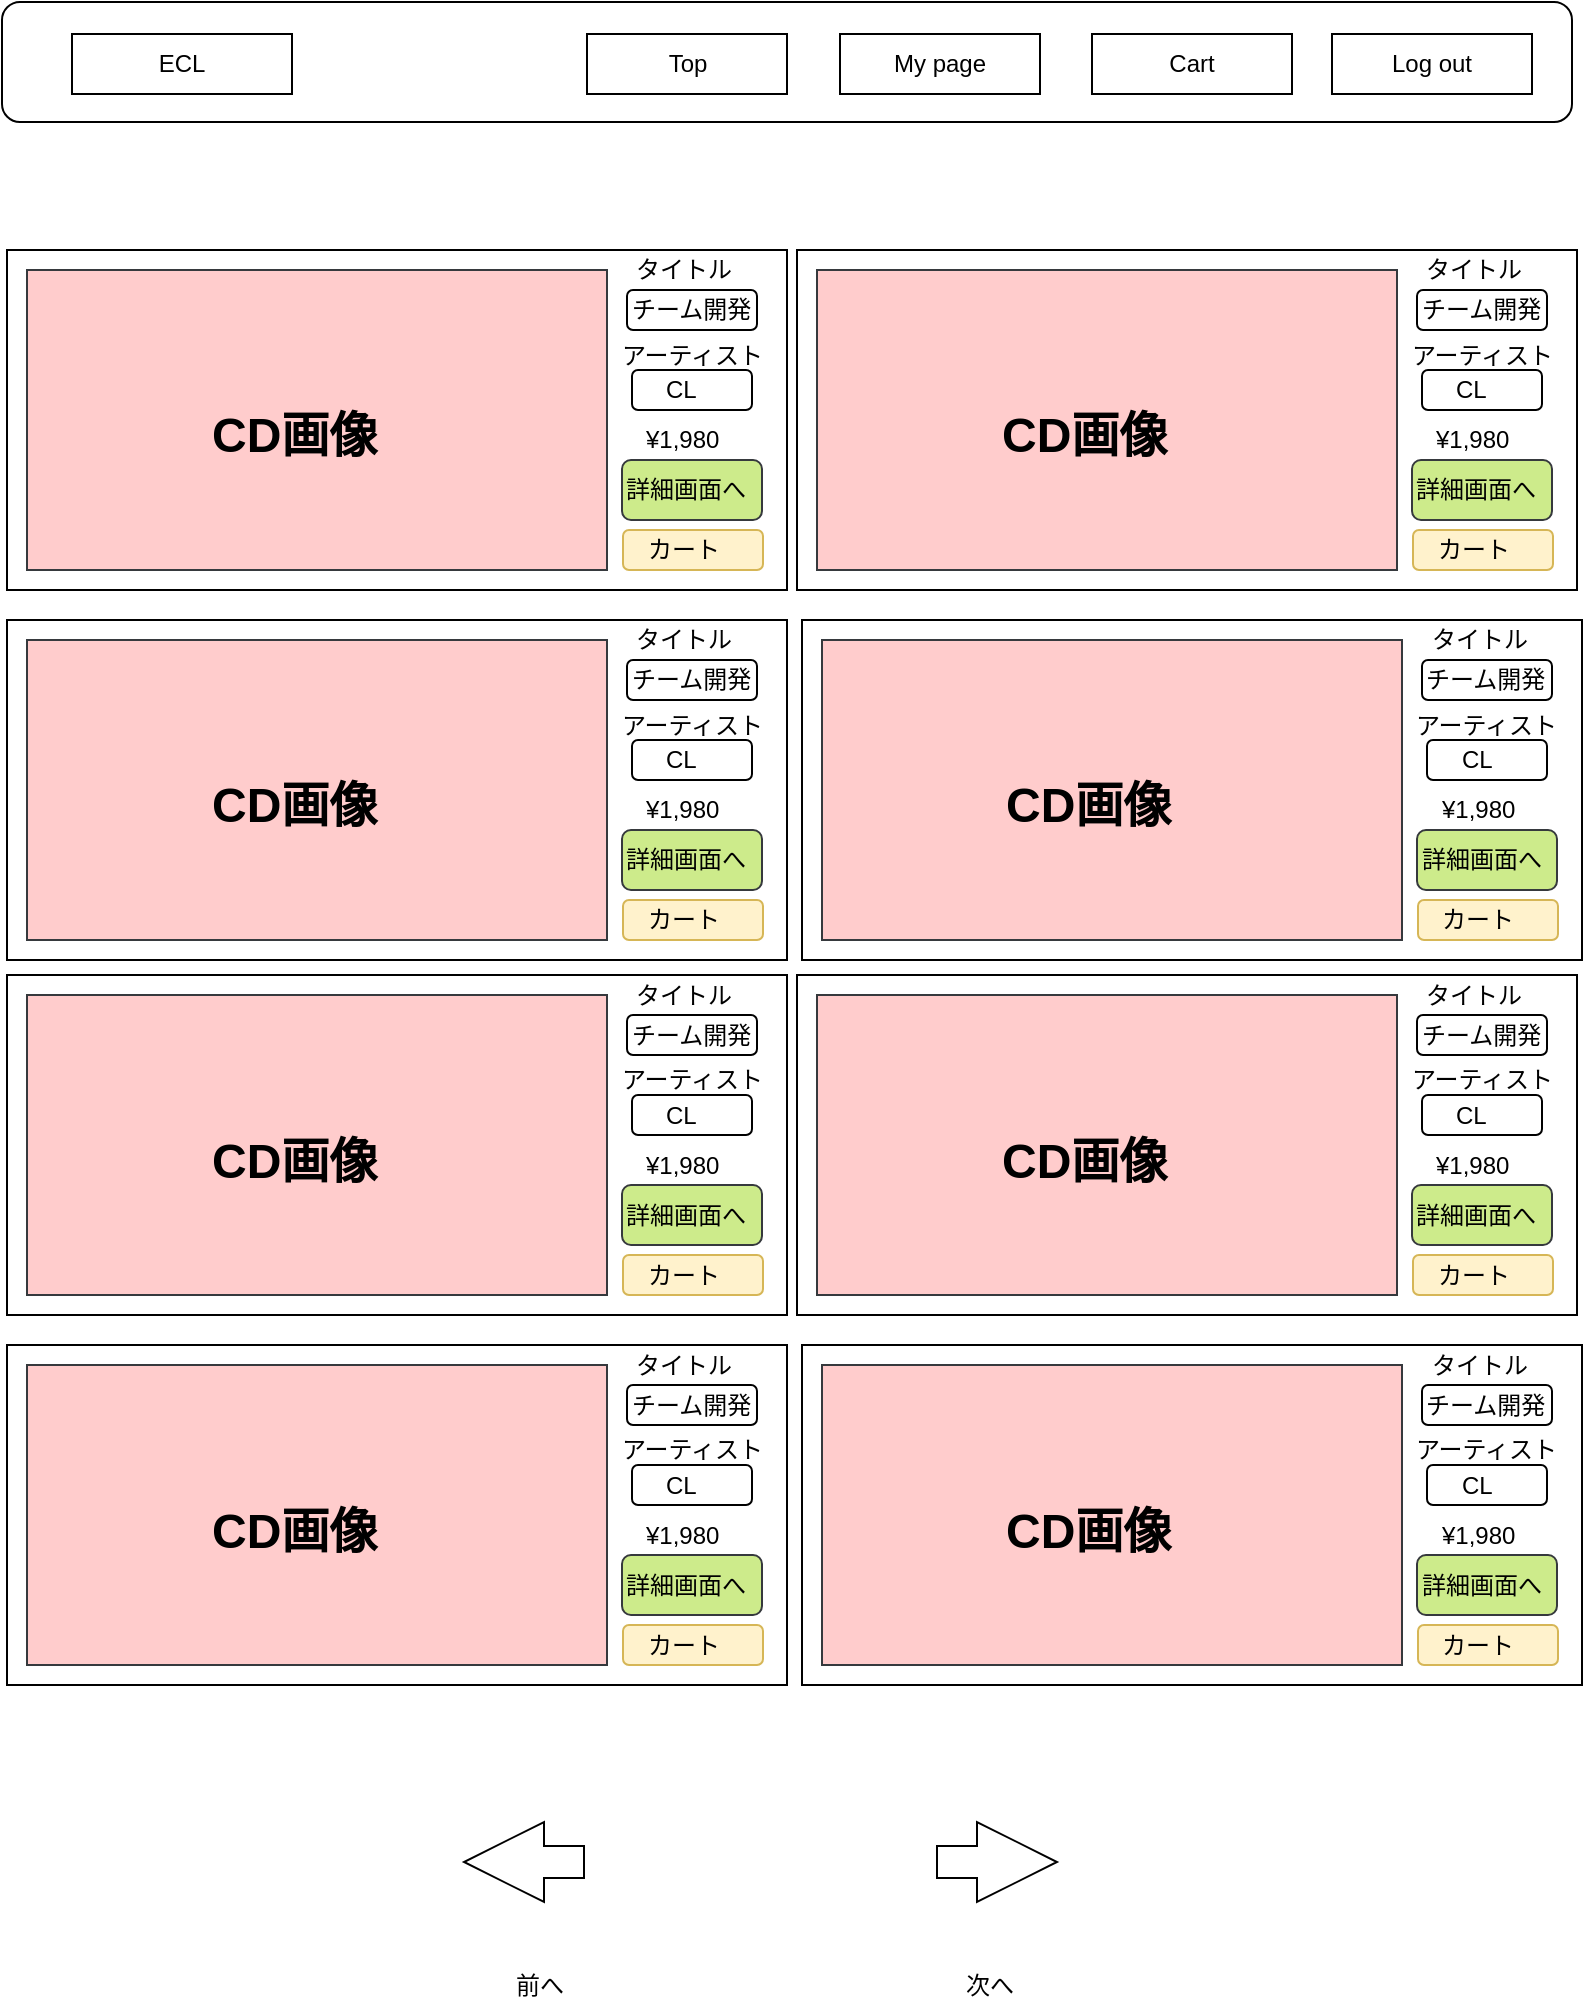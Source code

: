 <mxfile version="10.8.8" type="github"><diagram id="DscVsH9sAaSAuxc2mQHo" name="Page-1"><mxGraphModel dx="1398" dy="726" grid="1" gridSize="10" guides="1" tooltips="1" connect="1" arrows="1" fold="1" page="1" pageScale="1" pageWidth="1169" pageHeight="1654" math="0" shadow="0"><root><mxCell id="0"/><mxCell id="1" parent="0"/><mxCell id="MUcNa298eYOiDR0zBk3g-1" value="" style="rounded=0;whiteSpace=wrap;html=1;strokeWidth=1;fillColor=none;gradientColor=none;align=left;" parent="1" vertex="1"><mxGeometry x="171.5" y="234" width="390" height="170" as="geometry"/></mxCell><mxCell id="MUcNa298eYOiDR0zBk3g-2" value="" style="rounded=0;whiteSpace=wrap;html=1;strokeWidth=1;fillColor=#ffcccc;align=left;strokeColor=#36393d;" parent="1" vertex="1"><mxGeometry x="181.5" y="244" width="290" height="150" as="geometry"/></mxCell><mxCell id="MUcNa298eYOiDR0zBk3g-3" value="&lt;h1&gt;CD画像&lt;/h1&gt;" style="text;html=1;resizable=0;points=[];autosize=1;align=left;verticalAlign=top;spacingTop=-4;" parent="1" vertex="1"><mxGeometry x="271.5" y="294" width="100" height="50" as="geometry"/></mxCell><mxCell id="MUcNa298eYOiDR0zBk3g-4" value="詳細画面へ" style="rounded=1;whiteSpace=wrap;html=1;strokeWidth=1;fillColor=#cdeb8b;align=left;strokeColor=#36393d;" parent="1" vertex="1"><mxGeometry x="479" y="339" width="70" height="30" as="geometry"/></mxCell><mxCell id="MUcNa298eYOiDR0zBk3g-5" value="タイトル" style="text;html=1;resizable=0;points=[];autosize=1;align=left;verticalAlign=top;spacingTop=-4;" parent="1" vertex="1"><mxGeometry x="484" y="234" width="60" height="20" as="geometry"/></mxCell><mxCell id="MUcNa298eYOiDR0zBk3g-6" value="チーム開発" style="text;html=1;resizable=0;points=[];autosize=1;align=left;verticalAlign=top;spacingTop=-4;" parent="1" vertex="1"><mxGeometry x="481.5" y="254" width="80" height="20" as="geometry"/></mxCell><mxCell id="MUcNa298eYOiDR0zBk3g-7" value="" style="rounded=1;whiteSpace=wrap;html=1;strokeWidth=1;fillColor=none;gradientColor=none;align=left;" parent="1" vertex="1"><mxGeometry x="484" y="294" width="60" height="20" as="geometry"/></mxCell><mxCell id="MUcNa298eYOiDR0zBk3g-8" value="" style="rounded=1;whiteSpace=wrap;html=1;strokeWidth=1;fillColor=none;gradientColor=none;align=left;" parent="1" vertex="1"><mxGeometry x="481.5" y="254" width="65" height="20" as="geometry"/></mxCell><mxCell id="MUcNa298eYOiDR0zBk3g-9" value="CL" style="text;html=1;resizable=0;points=[];autosize=1;align=left;verticalAlign=top;spacingTop=-4;" parent="1" vertex="1"><mxGeometry x="499" y="294" width="30" height="20" as="geometry"/></mxCell><mxCell id="MUcNa298eYOiDR0zBk3g-10" value="¥1,980" style="text;html=1;resizable=0;points=[];autosize=1;align=left;verticalAlign=top;spacingTop=-4;" parent="1" vertex="1"><mxGeometry x="489" y="319" width="50" height="20" as="geometry"/></mxCell><mxCell id="MUcNa298eYOiDR0zBk3g-11" value="アーティスト" style="text;html=1;resizable=0;points=[];autosize=1;align=left;verticalAlign=top;spacingTop=-4;" parent="1" vertex="1"><mxGeometry x="476.5" y="276.5" width="90" height="20" as="geometry"/></mxCell><mxCell id="MUcNa298eYOiDR0zBk3g-12" value="" style="rounded=1;whiteSpace=wrap;html=1;strokeWidth=1;fillColor=#fff2cc;align=left;strokeColor=#d6b656;" parent="1" vertex="1"><mxGeometry x="479.5" y="374" width="70" height="20" as="geometry"/></mxCell><mxCell id="MUcNa298eYOiDR0zBk3g-13" value="カート" style="text;html=1;resizable=0;points=[];autosize=1;align=left;verticalAlign=top;spacingTop=-4;" parent="1" vertex="1"><mxGeometry x="489.5" y="374" width="50" height="20" as="geometry"/></mxCell><mxCell id="MUcNa298eYOiDR0zBk3g-14" value="" style="rounded=0;whiteSpace=wrap;html=1;strokeWidth=1;fillColor=none;gradientColor=none;align=left;" parent="1" vertex="1"><mxGeometry x="566.5" y="234" width="390" height="170" as="geometry"/></mxCell><mxCell id="MUcNa298eYOiDR0zBk3g-15" value="" style="rounded=0;whiteSpace=wrap;html=1;strokeWidth=1;fillColor=#ffcccc;align=left;strokeColor=#36393d;" parent="1" vertex="1"><mxGeometry x="576.5" y="244" width="290" height="150" as="geometry"/></mxCell><mxCell id="MUcNa298eYOiDR0zBk3g-16" value="&lt;h1&gt;CD画像&lt;/h1&gt;" style="text;html=1;resizable=0;points=[];autosize=1;align=left;verticalAlign=top;spacingTop=-4;" parent="1" vertex="1"><mxGeometry x="666.5" y="294" width="100" height="50" as="geometry"/></mxCell><mxCell id="MUcNa298eYOiDR0zBk3g-17" value="詳細画面へ" style="rounded=1;whiteSpace=wrap;html=1;strokeWidth=1;fillColor=#cdeb8b;align=left;strokeColor=#36393d;" parent="1" vertex="1"><mxGeometry x="874" y="339" width="70" height="30" as="geometry"/></mxCell><mxCell id="MUcNa298eYOiDR0zBk3g-18" value="タイトル" style="text;html=1;resizable=0;points=[];autosize=1;align=left;verticalAlign=top;spacingTop=-4;" parent="1" vertex="1"><mxGeometry x="879" y="234" width="60" height="20" as="geometry"/></mxCell><mxCell id="MUcNa298eYOiDR0zBk3g-19" value="チーム開発" style="text;html=1;resizable=0;points=[];autosize=1;align=left;verticalAlign=top;spacingTop=-4;" parent="1" vertex="1"><mxGeometry x="876.5" y="254" width="80" height="20" as="geometry"/></mxCell><mxCell id="MUcNa298eYOiDR0zBk3g-20" value="" style="rounded=1;whiteSpace=wrap;html=1;strokeWidth=1;fillColor=none;gradientColor=none;align=left;" parent="1" vertex="1"><mxGeometry x="879" y="294" width="60" height="20" as="geometry"/></mxCell><mxCell id="MUcNa298eYOiDR0zBk3g-21" value="" style="rounded=1;whiteSpace=wrap;html=1;strokeWidth=1;fillColor=none;gradientColor=none;align=left;" parent="1" vertex="1"><mxGeometry x="876.5" y="254" width="65" height="20" as="geometry"/></mxCell><mxCell id="MUcNa298eYOiDR0zBk3g-22" value="CL" style="text;html=1;resizable=0;points=[];autosize=1;align=left;verticalAlign=top;spacingTop=-4;" parent="1" vertex="1"><mxGeometry x="894" y="294" width="30" height="20" as="geometry"/></mxCell><mxCell id="MUcNa298eYOiDR0zBk3g-23" value="¥1,980" style="text;html=1;resizable=0;points=[];autosize=1;align=left;verticalAlign=top;spacingTop=-4;" parent="1" vertex="1"><mxGeometry x="884" y="319" width="50" height="20" as="geometry"/></mxCell><mxCell id="MUcNa298eYOiDR0zBk3g-24" value="アーティスト" style="text;html=1;resizable=0;points=[];autosize=1;align=left;verticalAlign=top;spacingTop=-4;" parent="1" vertex="1"><mxGeometry x="871.5" y="276.5" width="90" height="20" as="geometry"/></mxCell><mxCell id="MUcNa298eYOiDR0zBk3g-25" value="" style="rounded=1;whiteSpace=wrap;html=1;strokeWidth=1;fillColor=#fff2cc;align=left;strokeColor=#d6b656;" parent="1" vertex="1"><mxGeometry x="874.5" y="374" width="70" height="20" as="geometry"/></mxCell><mxCell id="MUcNa298eYOiDR0zBk3g-26" value="カート" style="text;html=1;resizable=0;points=[];autosize=1;align=left;verticalAlign=top;spacingTop=-4;" parent="1" vertex="1"><mxGeometry x="884.5" y="374" width="50" height="20" as="geometry"/></mxCell><mxCell id="MUcNa298eYOiDR0zBk3g-27" value="" style="rounded=0;whiteSpace=wrap;html=1;strokeWidth=1;fillColor=none;gradientColor=none;align=left;" parent="1" vertex="1"><mxGeometry x="171.5" y="419" width="390" height="170" as="geometry"/></mxCell><mxCell id="MUcNa298eYOiDR0zBk3g-28" value="" style="rounded=0;whiteSpace=wrap;html=1;strokeWidth=1;fillColor=#ffcccc;align=left;strokeColor=#36393d;" parent="1" vertex="1"><mxGeometry x="181.5" y="429" width="290" height="150" as="geometry"/></mxCell><mxCell id="MUcNa298eYOiDR0zBk3g-29" value="&lt;h1&gt;CD画像&lt;/h1&gt;" style="text;html=1;resizable=0;points=[];autosize=1;align=left;verticalAlign=top;spacingTop=-4;" parent="1" vertex="1"><mxGeometry x="271.5" y="479" width="100" height="50" as="geometry"/></mxCell><mxCell id="MUcNa298eYOiDR0zBk3g-30" value="詳細画面へ" style="rounded=1;whiteSpace=wrap;html=1;strokeWidth=1;fillColor=#cdeb8b;align=left;strokeColor=#36393d;" parent="1" vertex="1"><mxGeometry x="479" y="524" width="70" height="30" as="geometry"/></mxCell><mxCell id="MUcNa298eYOiDR0zBk3g-31" value="タイトル" style="text;html=1;resizable=0;points=[];autosize=1;align=left;verticalAlign=top;spacingTop=-4;" parent="1" vertex="1"><mxGeometry x="484" y="419" width="60" height="20" as="geometry"/></mxCell><mxCell id="MUcNa298eYOiDR0zBk3g-32" value="チーム開発" style="text;html=1;resizable=0;points=[];autosize=1;align=left;verticalAlign=top;spacingTop=-4;" parent="1" vertex="1"><mxGeometry x="481.5" y="439" width="80" height="20" as="geometry"/></mxCell><mxCell id="MUcNa298eYOiDR0zBk3g-33" value="" style="rounded=1;whiteSpace=wrap;html=1;strokeWidth=1;fillColor=none;gradientColor=none;align=left;" parent="1" vertex="1"><mxGeometry x="484" y="479" width="60" height="20" as="geometry"/></mxCell><mxCell id="MUcNa298eYOiDR0zBk3g-34" value="" style="rounded=1;whiteSpace=wrap;html=1;strokeWidth=1;fillColor=none;gradientColor=none;align=left;" parent="1" vertex="1"><mxGeometry x="481.5" y="439" width="65" height="20" as="geometry"/></mxCell><mxCell id="MUcNa298eYOiDR0zBk3g-35" value="CL" style="text;html=1;resizable=0;points=[];autosize=1;align=left;verticalAlign=top;spacingTop=-4;" parent="1" vertex="1"><mxGeometry x="499" y="479" width="30" height="20" as="geometry"/></mxCell><mxCell id="MUcNa298eYOiDR0zBk3g-36" value="¥1,980" style="text;html=1;resizable=0;points=[];autosize=1;align=left;verticalAlign=top;spacingTop=-4;" parent="1" vertex="1"><mxGeometry x="489" y="504" width="50" height="20" as="geometry"/></mxCell><mxCell id="MUcNa298eYOiDR0zBk3g-37" value="アーティスト" style="text;html=1;resizable=0;points=[];autosize=1;align=left;verticalAlign=top;spacingTop=-4;" parent="1" vertex="1"><mxGeometry x="476.5" y="461.5" width="90" height="20" as="geometry"/></mxCell><mxCell id="MUcNa298eYOiDR0zBk3g-38" value="" style="rounded=1;whiteSpace=wrap;html=1;strokeWidth=1;fillColor=#fff2cc;align=left;strokeColor=#d6b656;" parent="1" vertex="1"><mxGeometry x="479.5" y="559" width="70" height="20" as="geometry"/></mxCell><mxCell id="MUcNa298eYOiDR0zBk3g-39" value="カート" style="text;html=1;resizable=0;points=[];autosize=1;align=left;verticalAlign=top;spacingTop=-4;" parent="1" vertex="1"><mxGeometry x="489.5" y="559" width="50" height="20" as="geometry"/></mxCell><mxCell id="MUcNa298eYOiDR0zBk3g-40" value="" style="rounded=0;whiteSpace=wrap;html=1;strokeWidth=1;fillColor=none;gradientColor=none;align=left;" parent="1" vertex="1"><mxGeometry x="569" y="419" width="390" height="170" as="geometry"/></mxCell><mxCell id="MUcNa298eYOiDR0zBk3g-41" value="" style="rounded=0;whiteSpace=wrap;html=1;strokeWidth=1;fillColor=#ffcccc;align=left;strokeColor=#36393d;" parent="1" vertex="1"><mxGeometry x="579" y="429" width="290" height="150" as="geometry"/></mxCell><mxCell id="MUcNa298eYOiDR0zBk3g-42" value="&lt;h1&gt;CD画像&lt;/h1&gt;" style="text;html=1;resizable=0;points=[];autosize=1;align=left;verticalAlign=top;spacingTop=-4;" parent="1" vertex="1"><mxGeometry x="669" y="479" width="100" height="50" as="geometry"/></mxCell><mxCell id="MUcNa298eYOiDR0zBk3g-43" value="詳細画面へ" style="rounded=1;whiteSpace=wrap;html=1;strokeWidth=1;fillColor=#cdeb8b;align=left;strokeColor=#36393d;" parent="1" vertex="1"><mxGeometry x="876.5" y="524" width="70" height="30" as="geometry"/></mxCell><mxCell id="MUcNa298eYOiDR0zBk3g-44" value="タイトル" style="text;html=1;resizable=0;points=[];autosize=1;align=left;verticalAlign=top;spacingTop=-4;" parent="1" vertex="1"><mxGeometry x="881.5" y="419" width="60" height="20" as="geometry"/></mxCell><mxCell id="MUcNa298eYOiDR0zBk3g-45" value="チーム開発" style="text;html=1;resizable=0;points=[];autosize=1;align=left;verticalAlign=top;spacingTop=-4;" parent="1" vertex="1"><mxGeometry x="879" y="439" width="80" height="20" as="geometry"/></mxCell><mxCell id="MUcNa298eYOiDR0zBk3g-46" value="" style="rounded=1;whiteSpace=wrap;html=1;strokeWidth=1;fillColor=none;gradientColor=none;align=left;" parent="1" vertex="1"><mxGeometry x="881.5" y="479" width="60" height="20" as="geometry"/></mxCell><mxCell id="MUcNa298eYOiDR0zBk3g-47" value="" style="rounded=1;whiteSpace=wrap;html=1;strokeWidth=1;fillColor=none;gradientColor=none;align=left;" parent="1" vertex="1"><mxGeometry x="879" y="439" width="65" height="20" as="geometry"/></mxCell><mxCell id="MUcNa298eYOiDR0zBk3g-48" value="CL" style="text;html=1;resizable=0;points=[];autosize=1;align=left;verticalAlign=top;spacingTop=-4;" parent="1" vertex="1"><mxGeometry x="896.5" y="479" width="30" height="20" as="geometry"/></mxCell><mxCell id="MUcNa298eYOiDR0zBk3g-49" value="¥1,980" style="text;html=1;resizable=0;points=[];autosize=1;align=left;verticalAlign=top;spacingTop=-4;" parent="1" vertex="1"><mxGeometry x="886.5" y="504" width="50" height="20" as="geometry"/></mxCell><mxCell id="MUcNa298eYOiDR0zBk3g-50" value="アーティスト" style="text;html=1;resizable=0;points=[];autosize=1;align=left;verticalAlign=top;spacingTop=-4;" parent="1" vertex="1"><mxGeometry x="874" y="461.5" width="90" height="20" as="geometry"/></mxCell><mxCell id="MUcNa298eYOiDR0zBk3g-51" value="" style="rounded=1;whiteSpace=wrap;html=1;strokeWidth=1;fillColor=#fff2cc;align=left;strokeColor=#d6b656;" parent="1" vertex="1"><mxGeometry x="877" y="559" width="70" height="20" as="geometry"/></mxCell><mxCell id="MUcNa298eYOiDR0zBk3g-52" value="カート" style="text;html=1;resizable=0;points=[];autosize=1;align=left;verticalAlign=top;spacingTop=-4;" parent="1" vertex="1"><mxGeometry x="887" y="559" width="50" height="20" as="geometry"/></mxCell><mxCell id="MUcNa298eYOiDR0zBk3g-53" value="" style="rounded=0;whiteSpace=wrap;html=1;strokeWidth=1;fillColor=none;gradientColor=none;align=left;" parent="1" vertex="1"><mxGeometry x="171.5" y="596.5" width="390" height="170" as="geometry"/></mxCell><mxCell id="MUcNa298eYOiDR0zBk3g-54" value="" style="rounded=0;whiteSpace=wrap;html=1;strokeWidth=1;fillColor=#ffcccc;align=left;strokeColor=#36393d;" parent="1" vertex="1"><mxGeometry x="181.5" y="606.5" width="290" height="150" as="geometry"/></mxCell><mxCell id="MUcNa298eYOiDR0zBk3g-55" value="&lt;h1&gt;CD画像&lt;/h1&gt;" style="text;html=1;resizable=0;points=[];autosize=1;align=left;verticalAlign=top;spacingTop=-4;" parent="1" vertex="1"><mxGeometry x="271.5" y="656.5" width="100" height="50" as="geometry"/></mxCell><mxCell id="MUcNa298eYOiDR0zBk3g-56" value="詳細画面へ" style="rounded=1;whiteSpace=wrap;html=1;strokeWidth=1;fillColor=#cdeb8b;align=left;strokeColor=#36393d;" parent="1" vertex="1"><mxGeometry x="479" y="701.5" width="70" height="30" as="geometry"/></mxCell><mxCell id="MUcNa298eYOiDR0zBk3g-57" value="タイトル" style="text;html=1;resizable=0;points=[];autosize=1;align=left;verticalAlign=top;spacingTop=-4;" parent="1" vertex="1"><mxGeometry x="484" y="596.5" width="60" height="20" as="geometry"/></mxCell><mxCell id="MUcNa298eYOiDR0zBk3g-58" value="チーム開発" style="text;html=1;resizable=0;points=[];autosize=1;align=left;verticalAlign=top;spacingTop=-4;" parent="1" vertex="1"><mxGeometry x="481.5" y="616.5" width="80" height="20" as="geometry"/></mxCell><mxCell id="MUcNa298eYOiDR0zBk3g-59" value="" style="rounded=1;whiteSpace=wrap;html=1;strokeWidth=1;fillColor=none;gradientColor=none;align=left;" parent="1" vertex="1"><mxGeometry x="484" y="656.5" width="60" height="20" as="geometry"/></mxCell><mxCell id="MUcNa298eYOiDR0zBk3g-60" value="" style="rounded=1;whiteSpace=wrap;html=1;strokeWidth=1;fillColor=none;gradientColor=none;align=left;" parent="1" vertex="1"><mxGeometry x="481.5" y="616.5" width="65" height="20" as="geometry"/></mxCell><mxCell id="MUcNa298eYOiDR0zBk3g-61" value="CL" style="text;html=1;resizable=0;points=[];autosize=1;align=left;verticalAlign=top;spacingTop=-4;" parent="1" vertex="1"><mxGeometry x="499" y="656.5" width="30" height="20" as="geometry"/></mxCell><mxCell id="MUcNa298eYOiDR0zBk3g-62" value="¥1,980" style="text;html=1;resizable=0;points=[];autosize=1;align=left;verticalAlign=top;spacingTop=-4;" parent="1" vertex="1"><mxGeometry x="489" y="681.5" width="50" height="20" as="geometry"/></mxCell><mxCell id="MUcNa298eYOiDR0zBk3g-63" value="アーティスト" style="text;html=1;resizable=0;points=[];autosize=1;align=left;verticalAlign=top;spacingTop=-4;" parent="1" vertex="1"><mxGeometry x="476.5" y="639" width="90" height="20" as="geometry"/></mxCell><mxCell id="MUcNa298eYOiDR0zBk3g-64" value="" style="rounded=1;whiteSpace=wrap;html=1;strokeWidth=1;fillColor=#fff2cc;align=left;strokeColor=#d6b656;" parent="1" vertex="1"><mxGeometry x="479.5" y="736.5" width="70" height="20" as="geometry"/></mxCell><mxCell id="MUcNa298eYOiDR0zBk3g-65" value="カート" style="text;html=1;resizable=0;points=[];autosize=1;align=left;verticalAlign=top;spacingTop=-4;" parent="1" vertex="1"><mxGeometry x="489.5" y="736.5" width="50" height="20" as="geometry"/></mxCell><mxCell id="MUcNa298eYOiDR0zBk3g-66" value="" style="rounded=0;whiteSpace=wrap;html=1;strokeWidth=1;fillColor=none;gradientColor=none;align=left;" parent="1" vertex="1"><mxGeometry x="566.5" y="596.5" width="390" height="170" as="geometry"/></mxCell><mxCell id="MUcNa298eYOiDR0zBk3g-67" value="" style="rounded=0;whiteSpace=wrap;html=1;strokeWidth=1;fillColor=#ffcccc;align=left;strokeColor=#36393d;" parent="1" vertex="1"><mxGeometry x="576.5" y="606.5" width="290" height="150" as="geometry"/></mxCell><mxCell id="MUcNa298eYOiDR0zBk3g-68" value="&lt;h1&gt;CD画像&lt;/h1&gt;" style="text;html=1;resizable=0;points=[];autosize=1;align=left;verticalAlign=top;spacingTop=-4;" parent="1" vertex="1"><mxGeometry x="666.5" y="656.5" width="100" height="50" as="geometry"/></mxCell><mxCell id="MUcNa298eYOiDR0zBk3g-69" value="詳細画面へ" style="rounded=1;whiteSpace=wrap;html=1;strokeWidth=1;fillColor=#cdeb8b;align=left;strokeColor=#36393d;" parent="1" vertex="1"><mxGeometry x="874" y="701.5" width="70" height="30" as="geometry"/></mxCell><mxCell id="MUcNa298eYOiDR0zBk3g-70" value="タイトル" style="text;html=1;resizable=0;points=[];autosize=1;align=left;verticalAlign=top;spacingTop=-4;" parent="1" vertex="1"><mxGeometry x="879" y="596.5" width="60" height="20" as="geometry"/></mxCell><mxCell id="MUcNa298eYOiDR0zBk3g-71" value="チーム開発" style="text;html=1;resizable=0;points=[];autosize=1;align=left;verticalAlign=top;spacingTop=-4;" parent="1" vertex="1"><mxGeometry x="876.5" y="616.5" width="80" height="20" as="geometry"/></mxCell><mxCell id="MUcNa298eYOiDR0zBk3g-72" value="" style="rounded=1;whiteSpace=wrap;html=1;strokeWidth=1;fillColor=none;gradientColor=none;align=left;" parent="1" vertex="1"><mxGeometry x="879" y="656.5" width="60" height="20" as="geometry"/></mxCell><mxCell id="MUcNa298eYOiDR0zBk3g-73" value="" style="rounded=1;whiteSpace=wrap;html=1;strokeWidth=1;fillColor=none;gradientColor=none;align=left;" parent="1" vertex="1"><mxGeometry x="876.5" y="616.5" width="65" height="20" as="geometry"/></mxCell><mxCell id="MUcNa298eYOiDR0zBk3g-74" value="CL" style="text;html=1;resizable=0;points=[];autosize=1;align=left;verticalAlign=top;spacingTop=-4;" parent="1" vertex="1"><mxGeometry x="894" y="656.5" width="30" height="20" as="geometry"/></mxCell><mxCell id="MUcNa298eYOiDR0zBk3g-75" value="¥1,980" style="text;html=1;resizable=0;points=[];autosize=1;align=left;verticalAlign=top;spacingTop=-4;" parent="1" vertex="1"><mxGeometry x="884" y="681.5" width="50" height="20" as="geometry"/></mxCell><mxCell id="MUcNa298eYOiDR0zBk3g-76" value="アーティスト" style="text;html=1;resizable=0;points=[];autosize=1;align=left;verticalAlign=top;spacingTop=-4;" parent="1" vertex="1"><mxGeometry x="871.5" y="639" width="90" height="20" as="geometry"/></mxCell><mxCell id="MUcNa298eYOiDR0zBk3g-77" value="" style="rounded=1;whiteSpace=wrap;html=1;strokeWidth=1;fillColor=#fff2cc;align=left;strokeColor=#d6b656;" parent="1" vertex="1"><mxGeometry x="874.5" y="736.5" width="70" height="20" as="geometry"/></mxCell><mxCell id="MUcNa298eYOiDR0zBk3g-78" value="カート" style="text;html=1;resizable=0;points=[];autosize=1;align=left;verticalAlign=top;spacingTop=-4;" parent="1" vertex="1"><mxGeometry x="884.5" y="736.5" width="50" height="20" as="geometry"/></mxCell><mxCell id="MUcNa298eYOiDR0zBk3g-79" value="" style="rounded=0;whiteSpace=wrap;html=1;strokeWidth=1;fillColor=none;gradientColor=none;align=left;" parent="1" vertex="1"><mxGeometry x="171.5" y="781.5" width="390" height="170" as="geometry"/></mxCell><mxCell id="MUcNa298eYOiDR0zBk3g-80" value="" style="rounded=0;whiteSpace=wrap;html=1;strokeWidth=1;fillColor=#ffcccc;align=left;strokeColor=#36393d;" parent="1" vertex="1"><mxGeometry x="181.5" y="791.5" width="290" height="150" as="geometry"/></mxCell><mxCell id="MUcNa298eYOiDR0zBk3g-81" value="&lt;h1&gt;CD画像&lt;/h1&gt;" style="text;html=1;resizable=0;points=[];autosize=1;align=left;verticalAlign=top;spacingTop=-4;" parent="1" vertex="1"><mxGeometry x="271.5" y="841.5" width="100" height="50" as="geometry"/></mxCell><mxCell id="MUcNa298eYOiDR0zBk3g-82" value="詳細画面へ" style="rounded=1;whiteSpace=wrap;html=1;strokeWidth=1;fillColor=#cdeb8b;align=left;strokeColor=#36393d;" parent="1" vertex="1"><mxGeometry x="479" y="886.5" width="70" height="30" as="geometry"/></mxCell><mxCell id="MUcNa298eYOiDR0zBk3g-83" value="タイトル" style="text;html=1;resizable=0;points=[];autosize=1;align=left;verticalAlign=top;spacingTop=-4;" parent="1" vertex="1"><mxGeometry x="484" y="781.5" width="60" height="20" as="geometry"/></mxCell><mxCell id="MUcNa298eYOiDR0zBk3g-84" value="チーム開発" style="text;html=1;resizable=0;points=[];autosize=1;align=left;verticalAlign=top;spacingTop=-4;" parent="1" vertex="1"><mxGeometry x="481.5" y="801.5" width="80" height="20" as="geometry"/></mxCell><mxCell id="MUcNa298eYOiDR0zBk3g-85" value="" style="rounded=1;whiteSpace=wrap;html=1;strokeWidth=1;fillColor=none;gradientColor=none;align=left;" parent="1" vertex="1"><mxGeometry x="484" y="841.5" width="60" height="20" as="geometry"/></mxCell><mxCell id="MUcNa298eYOiDR0zBk3g-86" value="" style="rounded=1;whiteSpace=wrap;html=1;strokeWidth=1;fillColor=none;gradientColor=none;align=left;" parent="1" vertex="1"><mxGeometry x="481.5" y="801.5" width="65" height="20" as="geometry"/></mxCell><mxCell id="MUcNa298eYOiDR0zBk3g-87" value="CL" style="text;html=1;resizable=0;points=[];autosize=1;align=left;verticalAlign=top;spacingTop=-4;" parent="1" vertex="1"><mxGeometry x="499" y="841.5" width="30" height="20" as="geometry"/></mxCell><mxCell id="MUcNa298eYOiDR0zBk3g-88" value="¥1,980" style="text;html=1;resizable=0;points=[];autosize=1;align=left;verticalAlign=top;spacingTop=-4;" parent="1" vertex="1"><mxGeometry x="489" y="866.5" width="50" height="20" as="geometry"/></mxCell><mxCell id="MUcNa298eYOiDR0zBk3g-89" value="アーティスト" style="text;html=1;resizable=0;points=[];autosize=1;align=left;verticalAlign=top;spacingTop=-4;" parent="1" vertex="1"><mxGeometry x="476.5" y="824" width="90" height="20" as="geometry"/></mxCell><mxCell id="MUcNa298eYOiDR0zBk3g-90" value="" style="rounded=1;whiteSpace=wrap;html=1;strokeWidth=1;fillColor=#fff2cc;align=left;strokeColor=#d6b656;" parent="1" vertex="1"><mxGeometry x="479.5" y="921.5" width="70" height="20" as="geometry"/></mxCell><mxCell id="MUcNa298eYOiDR0zBk3g-91" value="カート" style="text;html=1;resizable=0;points=[];autosize=1;align=left;verticalAlign=top;spacingTop=-4;" parent="1" vertex="1"><mxGeometry x="489.5" y="921.5" width="50" height="20" as="geometry"/></mxCell><mxCell id="MUcNa298eYOiDR0zBk3g-92" value="" style="rounded=0;whiteSpace=wrap;html=1;strokeWidth=1;fillColor=none;gradientColor=none;align=left;" parent="1" vertex="1"><mxGeometry x="569" y="781.5" width="390" height="170" as="geometry"/></mxCell><mxCell id="MUcNa298eYOiDR0zBk3g-93" value="" style="rounded=0;whiteSpace=wrap;html=1;strokeWidth=1;fillColor=#ffcccc;align=left;strokeColor=#36393d;" parent="1" vertex="1"><mxGeometry x="579" y="791.5" width="290" height="150" as="geometry"/></mxCell><mxCell id="MUcNa298eYOiDR0zBk3g-94" value="&lt;h1&gt;CD画像&lt;/h1&gt;" style="text;html=1;resizable=0;points=[];autosize=1;align=left;verticalAlign=top;spacingTop=-4;" parent="1" vertex="1"><mxGeometry x="669" y="841.5" width="100" height="50" as="geometry"/></mxCell><mxCell id="MUcNa298eYOiDR0zBk3g-95" value="詳細画面へ" style="rounded=1;whiteSpace=wrap;html=1;strokeWidth=1;fillColor=#cdeb8b;align=left;strokeColor=#36393d;" parent="1" vertex="1"><mxGeometry x="876.5" y="886.5" width="70" height="30" as="geometry"/></mxCell><mxCell id="MUcNa298eYOiDR0zBk3g-96" value="タイトル" style="text;html=1;resizable=0;points=[];autosize=1;align=left;verticalAlign=top;spacingTop=-4;" parent="1" vertex="1"><mxGeometry x="881.5" y="781.5" width="60" height="20" as="geometry"/></mxCell><mxCell id="MUcNa298eYOiDR0zBk3g-97" value="チーム開発" style="text;html=1;resizable=0;points=[];autosize=1;align=left;verticalAlign=top;spacingTop=-4;" parent="1" vertex="1"><mxGeometry x="879" y="801.5" width="80" height="20" as="geometry"/></mxCell><mxCell id="MUcNa298eYOiDR0zBk3g-98" value="" style="rounded=1;whiteSpace=wrap;html=1;strokeWidth=1;fillColor=none;gradientColor=none;align=left;" parent="1" vertex="1"><mxGeometry x="881.5" y="841.5" width="60" height="20" as="geometry"/></mxCell><mxCell id="MUcNa298eYOiDR0zBk3g-99" value="" style="rounded=1;whiteSpace=wrap;html=1;strokeWidth=1;fillColor=none;gradientColor=none;align=left;" parent="1" vertex="1"><mxGeometry x="879" y="801.5" width="65" height="20" as="geometry"/></mxCell><mxCell id="MUcNa298eYOiDR0zBk3g-100" value="CL" style="text;html=1;resizable=0;points=[];autosize=1;align=left;verticalAlign=top;spacingTop=-4;" parent="1" vertex="1"><mxGeometry x="896.5" y="841.5" width="30" height="20" as="geometry"/></mxCell><mxCell id="MUcNa298eYOiDR0zBk3g-101" value="¥1,980" style="text;html=1;resizable=0;points=[];autosize=1;align=left;verticalAlign=top;spacingTop=-4;" parent="1" vertex="1"><mxGeometry x="886.5" y="866.5" width="50" height="20" as="geometry"/></mxCell><mxCell id="MUcNa298eYOiDR0zBk3g-102" value="アーティスト" style="text;html=1;resizable=0;points=[];autosize=1;align=left;verticalAlign=top;spacingTop=-4;" parent="1" vertex="1"><mxGeometry x="874" y="824" width="90" height="20" as="geometry"/></mxCell><mxCell id="MUcNa298eYOiDR0zBk3g-103" value="" style="rounded=1;whiteSpace=wrap;html=1;strokeWidth=1;fillColor=#fff2cc;align=left;strokeColor=#d6b656;" parent="1" vertex="1"><mxGeometry x="877" y="921.5" width="70" height="20" as="geometry"/></mxCell><mxCell id="MUcNa298eYOiDR0zBk3g-104" value="カート" style="text;html=1;resizable=0;points=[];autosize=1;align=left;verticalAlign=top;spacingTop=-4;" parent="1" vertex="1"><mxGeometry x="887" y="921.5" width="50" height="20" as="geometry"/></mxCell><mxCell id="rBG6-YyPqXKqbJg-a3Ms-13" value="" style="html=1;shadow=0;dashed=0;align=center;verticalAlign=middle;shape=mxgraph.arrows2.arrow;dy=0.6;dx=40;notch=0;" parent="1" vertex="1"><mxGeometry x="636.5" y="1020" width="60" height="40" as="geometry"/></mxCell><mxCell id="rBG6-YyPqXKqbJg-a3Ms-14" value="" style="html=1;shadow=0;dashed=0;align=center;verticalAlign=middle;shape=mxgraph.arrows2.arrow;dy=0.6;dx=40;notch=0;rotation=180;" parent="1" vertex="1"><mxGeometry x="400" y="1020" width="60" height="40" as="geometry"/></mxCell><mxCell id="rxh86GcH8p_413Kdt4DW-7" value="" style="rounded=1;whiteSpace=wrap;html=1;" parent="1" vertex="1"><mxGeometry x="169" y="110" width="785" height="60" as="geometry"/></mxCell><mxCell id="rxh86GcH8p_413Kdt4DW-8" value="ECL" style="rounded=0;whiteSpace=wrap;html=1;" parent="1" vertex="1"><mxGeometry x="204" y="126" width="110" height="30" as="geometry"/></mxCell><mxCell id="rxh86GcH8p_413Kdt4DW-9" value="Top" style="rounded=0;whiteSpace=wrap;html=1;" parent="1" vertex="1"><mxGeometry x="461.5" y="126" width="100" height="30" as="geometry"/></mxCell><mxCell id="rxh86GcH8p_413Kdt4DW-10" value="Cart" style="rounded=0;whiteSpace=wrap;html=1;" parent="1" vertex="1"><mxGeometry x="714" y="126" width="100" height="30" as="geometry"/></mxCell><mxCell id="rxh86GcH8p_413Kdt4DW-11" value="Log out" style="rounded=0;whiteSpace=wrap;html=1;" parent="1" vertex="1"><mxGeometry x="834" y="126" width="100" height="30" as="geometry"/></mxCell><mxCell id="rxh86GcH8p_413Kdt4DW-12" value="My page" style="rounded=0;whiteSpace=wrap;html=1;" parent="1" vertex="1"><mxGeometry x="588" y="126" width="100" height="30" as="geometry"/></mxCell><mxCell id="x3eChF44-YQ1j1utTZWr-1" value="前へ" style="text;html=1;resizable=0;points=[];autosize=1;align=left;verticalAlign=top;spacingTop=-4;" vertex="1" parent="1"><mxGeometry x="424" y="1092" width="40" height="20" as="geometry"/></mxCell><mxCell id="x3eChF44-YQ1j1utTZWr-5" value="次へ" style="text;html=1;resizable=0;points=[];autosize=1;align=left;verticalAlign=top;spacingTop=-4;" vertex="1" parent="1"><mxGeometry x="649" y="1092" width="40" height="20" as="geometry"/></mxCell></root></mxGraphModel></diagram></mxfile>